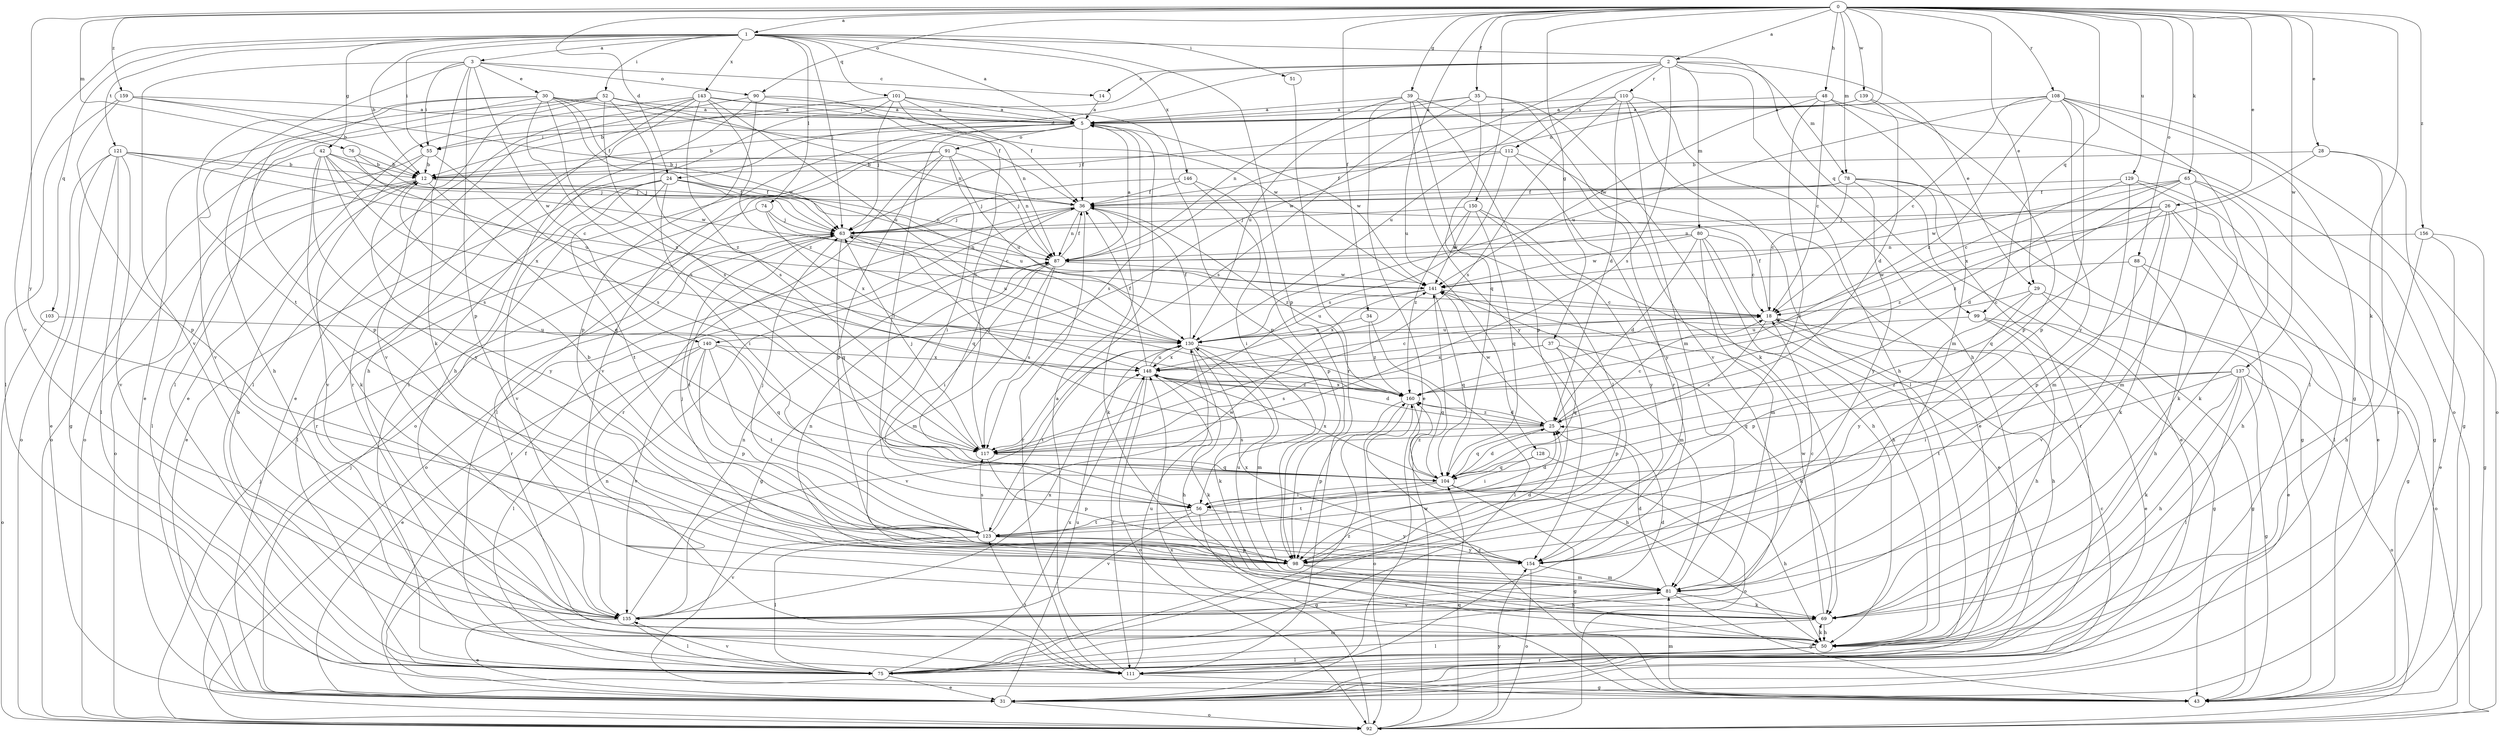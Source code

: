 strict digraph  {
0;
1;
2;
3;
5;
12;
14;
18;
24;
25;
26;
28;
29;
30;
31;
34;
35;
36;
37;
39;
42;
43;
48;
50;
51;
52;
55;
56;
63;
65;
69;
74;
75;
76;
78;
80;
81;
87;
88;
90;
91;
92;
98;
99;
101;
103;
104;
108;
110;
111;
112;
117;
121;
123;
128;
129;
130;
135;
137;
139;
140;
141;
143;
146;
148;
150;
154;
156;
159;
160;
0 -> 1  [label=a];
0 -> 2  [label=a];
0 -> 24  [label=d];
0 -> 26  [label=e];
0 -> 28  [label=e];
0 -> 29  [label=e];
0 -> 34  [label=f];
0 -> 35  [label=f];
0 -> 37  [label=g];
0 -> 39  [label=g];
0 -> 48  [label=h];
0 -> 65  [label=k];
0 -> 69  [label=k];
0 -> 76  [label=m];
0 -> 78  [label=m];
0 -> 87  [label=n];
0 -> 88  [label=o];
0 -> 90  [label=o];
0 -> 99  [label=q];
0 -> 108  [label=r];
0 -> 128  [label=u];
0 -> 129  [label=u];
0 -> 137  [label=w];
0 -> 139  [label=w];
0 -> 150  [label=y];
0 -> 154  [label=y];
0 -> 156  [label=z];
0 -> 159  [label=z];
1 -> 3  [label=a];
1 -> 5  [label=a];
1 -> 12  [label=b];
1 -> 42  [label=g];
1 -> 51  [label=i];
1 -> 52  [label=i];
1 -> 55  [label=i];
1 -> 63  [label=j];
1 -> 74  [label=l];
1 -> 98  [label=p];
1 -> 99  [label=q];
1 -> 101  [label=q];
1 -> 103  [label=q];
1 -> 121  [label=t];
1 -> 135  [label=v];
1 -> 143  [label=x];
1 -> 146  [label=x];
2 -> 14  [label=c];
2 -> 24  [label=d];
2 -> 29  [label=e];
2 -> 50  [label=h];
2 -> 55  [label=i];
2 -> 78  [label=m];
2 -> 80  [label=m];
2 -> 110  [label=r];
2 -> 112  [label=s];
2 -> 117  [label=s];
2 -> 140  [label=w];
3 -> 14  [label=c];
3 -> 30  [label=e];
3 -> 55  [label=i];
3 -> 69  [label=k];
3 -> 90  [label=o];
3 -> 98  [label=p];
3 -> 123  [label=t];
3 -> 135  [label=v];
3 -> 140  [label=w];
5 -> 12  [label=b];
5 -> 36  [label=f];
5 -> 55  [label=i];
5 -> 56  [label=i];
5 -> 91  [label=o];
5 -> 92  [label=o];
5 -> 117  [label=s];
5 -> 135  [label=v];
5 -> 141  [label=w];
12 -> 36  [label=f];
12 -> 75  [label=l];
12 -> 92  [label=o];
12 -> 104  [label=q];
12 -> 154  [label=y];
14 -> 5  [label=a];
18 -> 36  [label=f];
18 -> 43  [label=g];
18 -> 50  [label=h];
18 -> 117  [label=s];
18 -> 130  [label=u];
24 -> 31  [label=e];
24 -> 36  [label=f];
24 -> 56  [label=i];
24 -> 87  [label=n];
24 -> 111  [label=r];
24 -> 123  [label=t];
24 -> 130  [label=u];
24 -> 135  [label=v];
25 -> 18  [label=c];
25 -> 63  [label=j];
25 -> 104  [label=q];
25 -> 117  [label=s];
25 -> 141  [label=w];
25 -> 160  [label=z];
26 -> 50  [label=h];
26 -> 63  [label=j];
26 -> 69  [label=k];
26 -> 75  [label=l];
26 -> 87  [label=n];
26 -> 98  [label=p];
26 -> 104  [label=q];
26 -> 160  [label=z];
28 -> 12  [label=b];
28 -> 43  [label=g];
28 -> 111  [label=r];
28 -> 148  [label=x];
29 -> 18  [label=c];
29 -> 31  [label=e];
29 -> 92  [label=o];
29 -> 98  [label=p];
29 -> 154  [label=y];
30 -> 5  [label=a];
30 -> 36  [label=f];
30 -> 50  [label=h];
30 -> 63  [label=j];
30 -> 98  [label=p];
30 -> 117  [label=s];
30 -> 135  [label=v];
30 -> 141  [label=w];
30 -> 160  [label=z];
31 -> 18  [label=c];
31 -> 36  [label=f];
31 -> 63  [label=j];
31 -> 87  [label=n];
31 -> 92  [label=o];
31 -> 130  [label=u];
34 -> 75  [label=l];
34 -> 130  [label=u];
34 -> 160  [label=z];
35 -> 5  [label=a];
35 -> 69  [label=k];
35 -> 104  [label=q];
35 -> 117  [label=s];
35 -> 130  [label=u];
35 -> 135  [label=v];
36 -> 63  [label=j];
36 -> 69  [label=k];
36 -> 87  [label=n];
36 -> 92  [label=o];
36 -> 104  [label=q];
36 -> 111  [label=r];
36 -> 160  [label=z];
37 -> 69  [label=k];
37 -> 98  [label=p];
37 -> 104  [label=q];
37 -> 117  [label=s];
37 -> 148  [label=x];
39 -> 5  [label=a];
39 -> 31  [label=e];
39 -> 75  [label=l];
39 -> 87  [label=n];
39 -> 98  [label=p];
39 -> 111  [label=r];
39 -> 154  [label=y];
42 -> 12  [label=b];
42 -> 63  [label=j];
42 -> 69  [label=k];
42 -> 92  [label=o];
42 -> 117  [label=s];
42 -> 141  [label=w];
42 -> 148  [label=x];
42 -> 154  [label=y];
43 -> 81  [label=m];
43 -> 160  [label=z];
48 -> 5  [label=a];
48 -> 18  [label=c];
48 -> 81  [label=m];
48 -> 92  [label=o];
48 -> 123  [label=t];
48 -> 141  [label=w];
50 -> 12  [label=b];
50 -> 69  [label=k];
50 -> 75  [label=l];
50 -> 111  [label=r];
51 -> 111  [label=r];
52 -> 5  [label=a];
52 -> 31  [label=e];
52 -> 75  [label=l];
52 -> 87  [label=n];
52 -> 117  [label=s];
52 -> 135  [label=v];
52 -> 160  [label=z];
55 -> 12  [label=b];
55 -> 92  [label=o];
55 -> 117  [label=s];
55 -> 135  [label=v];
56 -> 25  [label=d];
56 -> 43  [label=g];
56 -> 123  [label=t];
56 -> 135  [label=v];
56 -> 154  [label=y];
63 -> 87  [label=n];
63 -> 104  [label=q];
63 -> 111  [label=r];
63 -> 123  [label=t];
63 -> 130  [label=u];
65 -> 25  [label=d];
65 -> 36  [label=f];
65 -> 43  [label=g];
65 -> 69  [label=k];
65 -> 81  [label=m];
65 -> 141  [label=w];
65 -> 160  [label=z];
69 -> 50  [label=h];
69 -> 75  [label=l];
69 -> 141  [label=w];
74 -> 18  [label=c];
74 -> 63  [label=j];
74 -> 75  [label=l];
74 -> 148  [label=x];
75 -> 31  [label=e];
75 -> 81  [label=m];
75 -> 135  [label=v];
75 -> 148  [label=x];
75 -> 160  [label=z];
76 -> 12  [label=b];
76 -> 63  [label=j];
76 -> 130  [label=u];
78 -> 18  [label=c];
78 -> 31  [label=e];
78 -> 36  [label=f];
78 -> 43  [label=g];
78 -> 63  [label=j];
78 -> 111  [label=r];
78 -> 154  [label=y];
80 -> 18  [label=c];
80 -> 25  [label=d];
80 -> 31  [label=e];
80 -> 50  [label=h];
80 -> 81  [label=m];
80 -> 87  [label=n];
80 -> 141  [label=w];
81 -> 18  [label=c];
81 -> 25  [label=d];
81 -> 43  [label=g];
81 -> 69  [label=k];
81 -> 87  [label=n];
81 -> 130  [label=u];
81 -> 135  [label=v];
87 -> 5  [label=a];
87 -> 36  [label=f];
87 -> 43  [label=g];
87 -> 56  [label=i];
87 -> 81  [label=m];
87 -> 117  [label=s];
87 -> 141  [label=w];
88 -> 43  [label=g];
88 -> 50  [label=h];
88 -> 135  [label=v];
88 -> 141  [label=w];
90 -> 5  [label=a];
90 -> 31  [label=e];
90 -> 50  [label=h];
90 -> 98  [label=p];
90 -> 141  [label=w];
91 -> 12  [label=b];
91 -> 56  [label=i];
91 -> 75  [label=l];
91 -> 87  [label=n];
91 -> 98  [label=p];
91 -> 111  [label=r];
91 -> 130  [label=u];
92 -> 63  [label=j];
92 -> 104  [label=q];
92 -> 141  [label=w];
92 -> 148  [label=x];
92 -> 154  [label=y];
98 -> 25  [label=d];
98 -> 50  [label=h];
98 -> 63  [label=j];
98 -> 81  [label=m];
99 -> 31  [label=e];
99 -> 43  [label=g];
99 -> 50  [label=h];
99 -> 130  [label=u];
101 -> 5  [label=a];
101 -> 12  [label=b];
101 -> 36  [label=f];
101 -> 63  [label=j];
101 -> 75  [label=l];
101 -> 98  [label=p];
101 -> 117  [label=s];
103 -> 92  [label=o];
103 -> 130  [label=u];
104 -> 25  [label=d];
104 -> 43  [label=g];
104 -> 50  [label=h];
104 -> 56  [label=i];
104 -> 123  [label=t];
104 -> 148  [label=x];
104 -> 160  [label=z];
108 -> 5  [label=a];
108 -> 18  [label=c];
108 -> 43  [label=g];
108 -> 75  [label=l];
108 -> 92  [label=o];
108 -> 98  [label=p];
108 -> 130  [label=u];
108 -> 154  [label=y];
108 -> 160  [label=z];
110 -> 5  [label=a];
110 -> 25  [label=d];
110 -> 50  [label=h];
110 -> 75  [label=l];
110 -> 81  [label=m];
110 -> 117  [label=s];
110 -> 130  [label=u];
111 -> 5  [label=a];
111 -> 43  [label=g];
111 -> 123  [label=t];
111 -> 130  [label=u];
112 -> 12  [label=b];
112 -> 31  [label=e];
112 -> 36  [label=f];
112 -> 117  [label=s];
112 -> 154  [label=y];
117 -> 63  [label=j];
117 -> 98  [label=p];
117 -> 104  [label=q];
121 -> 12  [label=b];
121 -> 18  [label=c];
121 -> 31  [label=e];
121 -> 43  [label=g];
121 -> 63  [label=j];
121 -> 75  [label=l];
121 -> 92  [label=o];
121 -> 135  [label=v];
123 -> 12  [label=b];
123 -> 63  [label=j];
123 -> 75  [label=l];
123 -> 98  [label=p];
123 -> 117  [label=s];
123 -> 135  [label=v];
123 -> 141  [label=w];
123 -> 154  [label=y];
128 -> 56  [label=i];
128 -> 92  [label=o];
128 -> 104  [label=q];
129 -> 18  [label=c];
129 -> 31  [label=e];
129 -> 36  [label=f];
129 -> 69  [label=k];
129 -> 81  [label=m];
130 -> 36  [label=f];
130 -> 50  [label=h];
130 -> 69  [label=k];
130 -> 81  [label=m];
130 -> 104  [label=q];
130 -> 123  [label=t];
130 -> 135  [label=v];
130 -> 148  [label=x];
135 -> 25  [label=d];
135 -> 31  [label=e];
135 -> 75  [label=l];
135 -> 87  [label=n];
135 -> 148  [label=x];
137 -> 43  [label=g];
137 -> 50  [label=h];
137 -> 56  [label=i];
137 -> 69  [label=k];
137 -> 75  [label=l];
137 -> 92  [label=o];
137 -> 104  [label=q];
137 -> 123  [label=t];
137 -> 160  [label=z];
139 -> 5  [label=a];
139 -> 25  [label=d];
139 -> 63  [label=j];
139 -> 98  [label=p];
140 -> 31  [label=e];
140 -> 75  [label=l];
140 -> 98  [label=p];
140 -> 104  [label=q];
140 -> 123  [label=t];
140 -> 135  [label=v];
140 -> 148  [label=x];
141 -> 18  [label=c];
141 -> 81  [label=m];
141 -> 104  [label=q];
141 -> 130  [label=u];
141 -> 148  [label=x];
143 -> 5  [label=a];
143 -> 31  [label=e];
143 -> 50  [label=h];
143 -> 75  [label=l];
143 -> 87  [label=n];
143 -> 111  [label=r];
143 -> 117  [label=s];
143 -> 130  [label=u];
143 -> 160  [label=z];
146 -> 36  [label=f];
146 -> 56  [label=i];
146 -> 63  [label=j];
146 -> 98  [label=p];
148 -> 18  [label=c];
148 -> 25  [label=d];
148 -> 36  [label=f];
148 -> 69  [label=k];
148 -> 92  [label=o];
148 -> 111  [label=r];
148 -> 130  [label=u];
148 -> 160  [label=z];
150 -> 50  [label=h];
150 -> 63  [label=j];
150 -> 104  [label=q];
150 -> 141  [label=w];
150 -> 154  [label=y];
150 -> 160  [label=z];
154 -> 81  [label=m];
154 -> 92  [label=o];
154 -> 148  [label=x];
156 -> 31  [label=e];
156 -> 43  [label=g];
156 -> 50  [label=h];
156 -> 87  [label=n];
159 -> 5  [label=a];
159 -> 12  [label=b];
159 -> 36  [label=f];
159 -> 75  [label=l];
159 -> 98  [label=p];
160 -> 25  [label=d];
160 -> 50  [label=h];
160 -> 92  [label=o];
160 -> 98  [label=p];
160 -> 148  [label=x];
}
